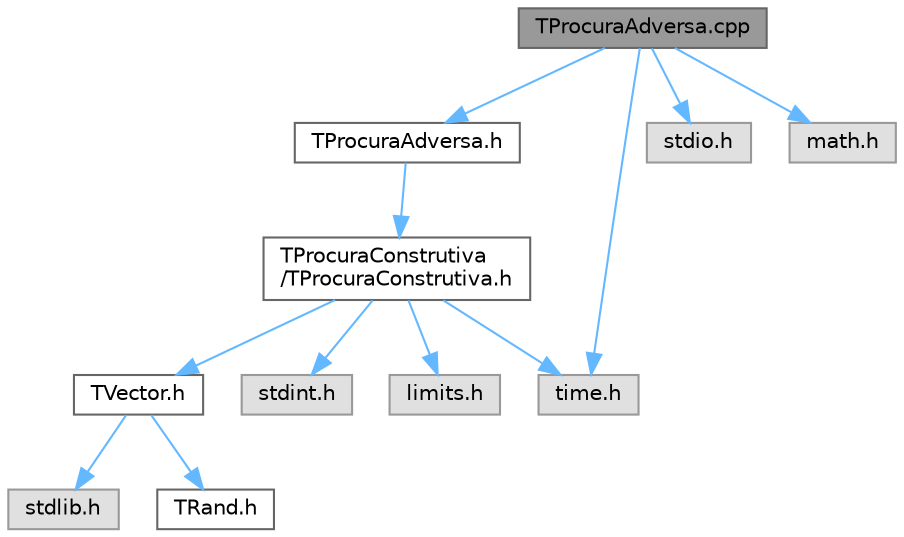 digraph "TProcuraAdversa.cpp"
{
 // LATEX_PDF_SIZE
  bgcolor="transparent";
  edge [fontname=Helvetica,fontsize=10,labelfontname=Helvetica,labelfontsize=10];
  node [fontname=Helvetica,fontsize=10,shape=box,height=0.2,width=0.4];
  Node1 [id="Node000001",label="TProcuraAdversa.cpp",height=0.2,width=0.4,color="gray40", fillcolor="grey60", style="filled", fontcolor="black",tooltip=" "];
  Node1 -> Node2 [id="edge12_Node000001_Node000002",color="steelblue1",style="solid",tooltip=" "];
  Node2 [id="Node000002",label="TProcuraAdversa.h",height=0.2,width=0.4,color="grey40", fillcolor="white", style="filled",URL="$TProcuraAdversa_8h.html",tooltip=" "];
  Node2 -> Node3 [id="edge13_Node000002_Node000003",color="steelblue1",style="solid",tooltip=" "];
  Node3 [id="Node000003",label="TProcuraConstrutiva\l/TProcuraConstrutiva.h",height=0.2,width=0.4,color="grey40", fillcolor="white", style="filled",URL="$TProcuraConstrutiva_8h.html",tooltip=" "];
  Node3 -> Node4 [id="edge14_Node000003_Node000004",color="steelblue1",style="solid",tooltip=" "];
  Node4 [id="Node000004",label="TVector.h",height=0.2,width=0.4,color="grey40", fillcolor="white", style="filled",URL="$TVector_8h.html",tooltip=" "];
  Node4 -> Node5 [id="edge15_Node000004_Node000005",color="steelblue1",style="solid",tooltip=" "];
  Node5 [id="Node000005",label="stdlib.h",height=0.2,width=0.4,color="grey60", fillcolor="#E0E0E0", style="filled",tooltip=" "];
  Node4 -> Node6 [id="edge16_Node000004_Node000006",color="steelblue1",style="solid",tooltip=" "];
  Node6 [id="Node000006",label="TRand.h",height=0.2,width=0.4,color="grey40", fillcolor="white", style="filled",URL="$TRand_8h.html",tooltip=" "];
  Node3 -> Node7 [id="edge17_Node000003_Node000007",color="steelblue1",style="solid",tooltip=" "];
  Node7 [id="Node000007",label="stdint.h",height=0.2,width=0.4,color="grey60", fillcolor="#E0E0E0", style="filled",tooltip=" "];
  Node3 -> Node8 [id="edge18_Node000003_Node000008",color="steelblue1",style="solid",tooltip=" "];
  Node8 [id="Node000008",label="time.h",height=0.2,width=0.4,color="grey60", fillcolor="#E0E0E0", style="filled",tooltip=" "];
  Node3 -> Node9 [id="edge19_Node000003_Node000009",color="steelblue1",style="solid",tooltip=" "];
  Node9 [id="Node000009",label="limits.h",height=0.2,width=0.4,color="grey60", fillcolor="#E0E0E0", style="filled",tooltip=" "];
  Node1 -> Node10 [id="edge20_Node000001_Node000010",color="steelblue1",style="solid",tooltip=" "];
  Node10 [id="Node000010",label="stdio.h",height=0.2,width=0.4,color="grey60", fillcolor="#E0E0E0", style="filled",tooltip=" "];
  Node1 -> Node8 [id="edge21_Node000001_Node000008",color="steelblue1",style="solid",tooltip=" "];
  Node1 -> Node11 [id="edge22_Node000001_Node000011",color="steelblue1",style="solid",tooltip=" "];
  Node11 [id="Node000011",label="math.h",height=0.2,width=0.4,color="grey60", fillcolor="#E0E0E0", style="filled",tooltip=" "];
}
